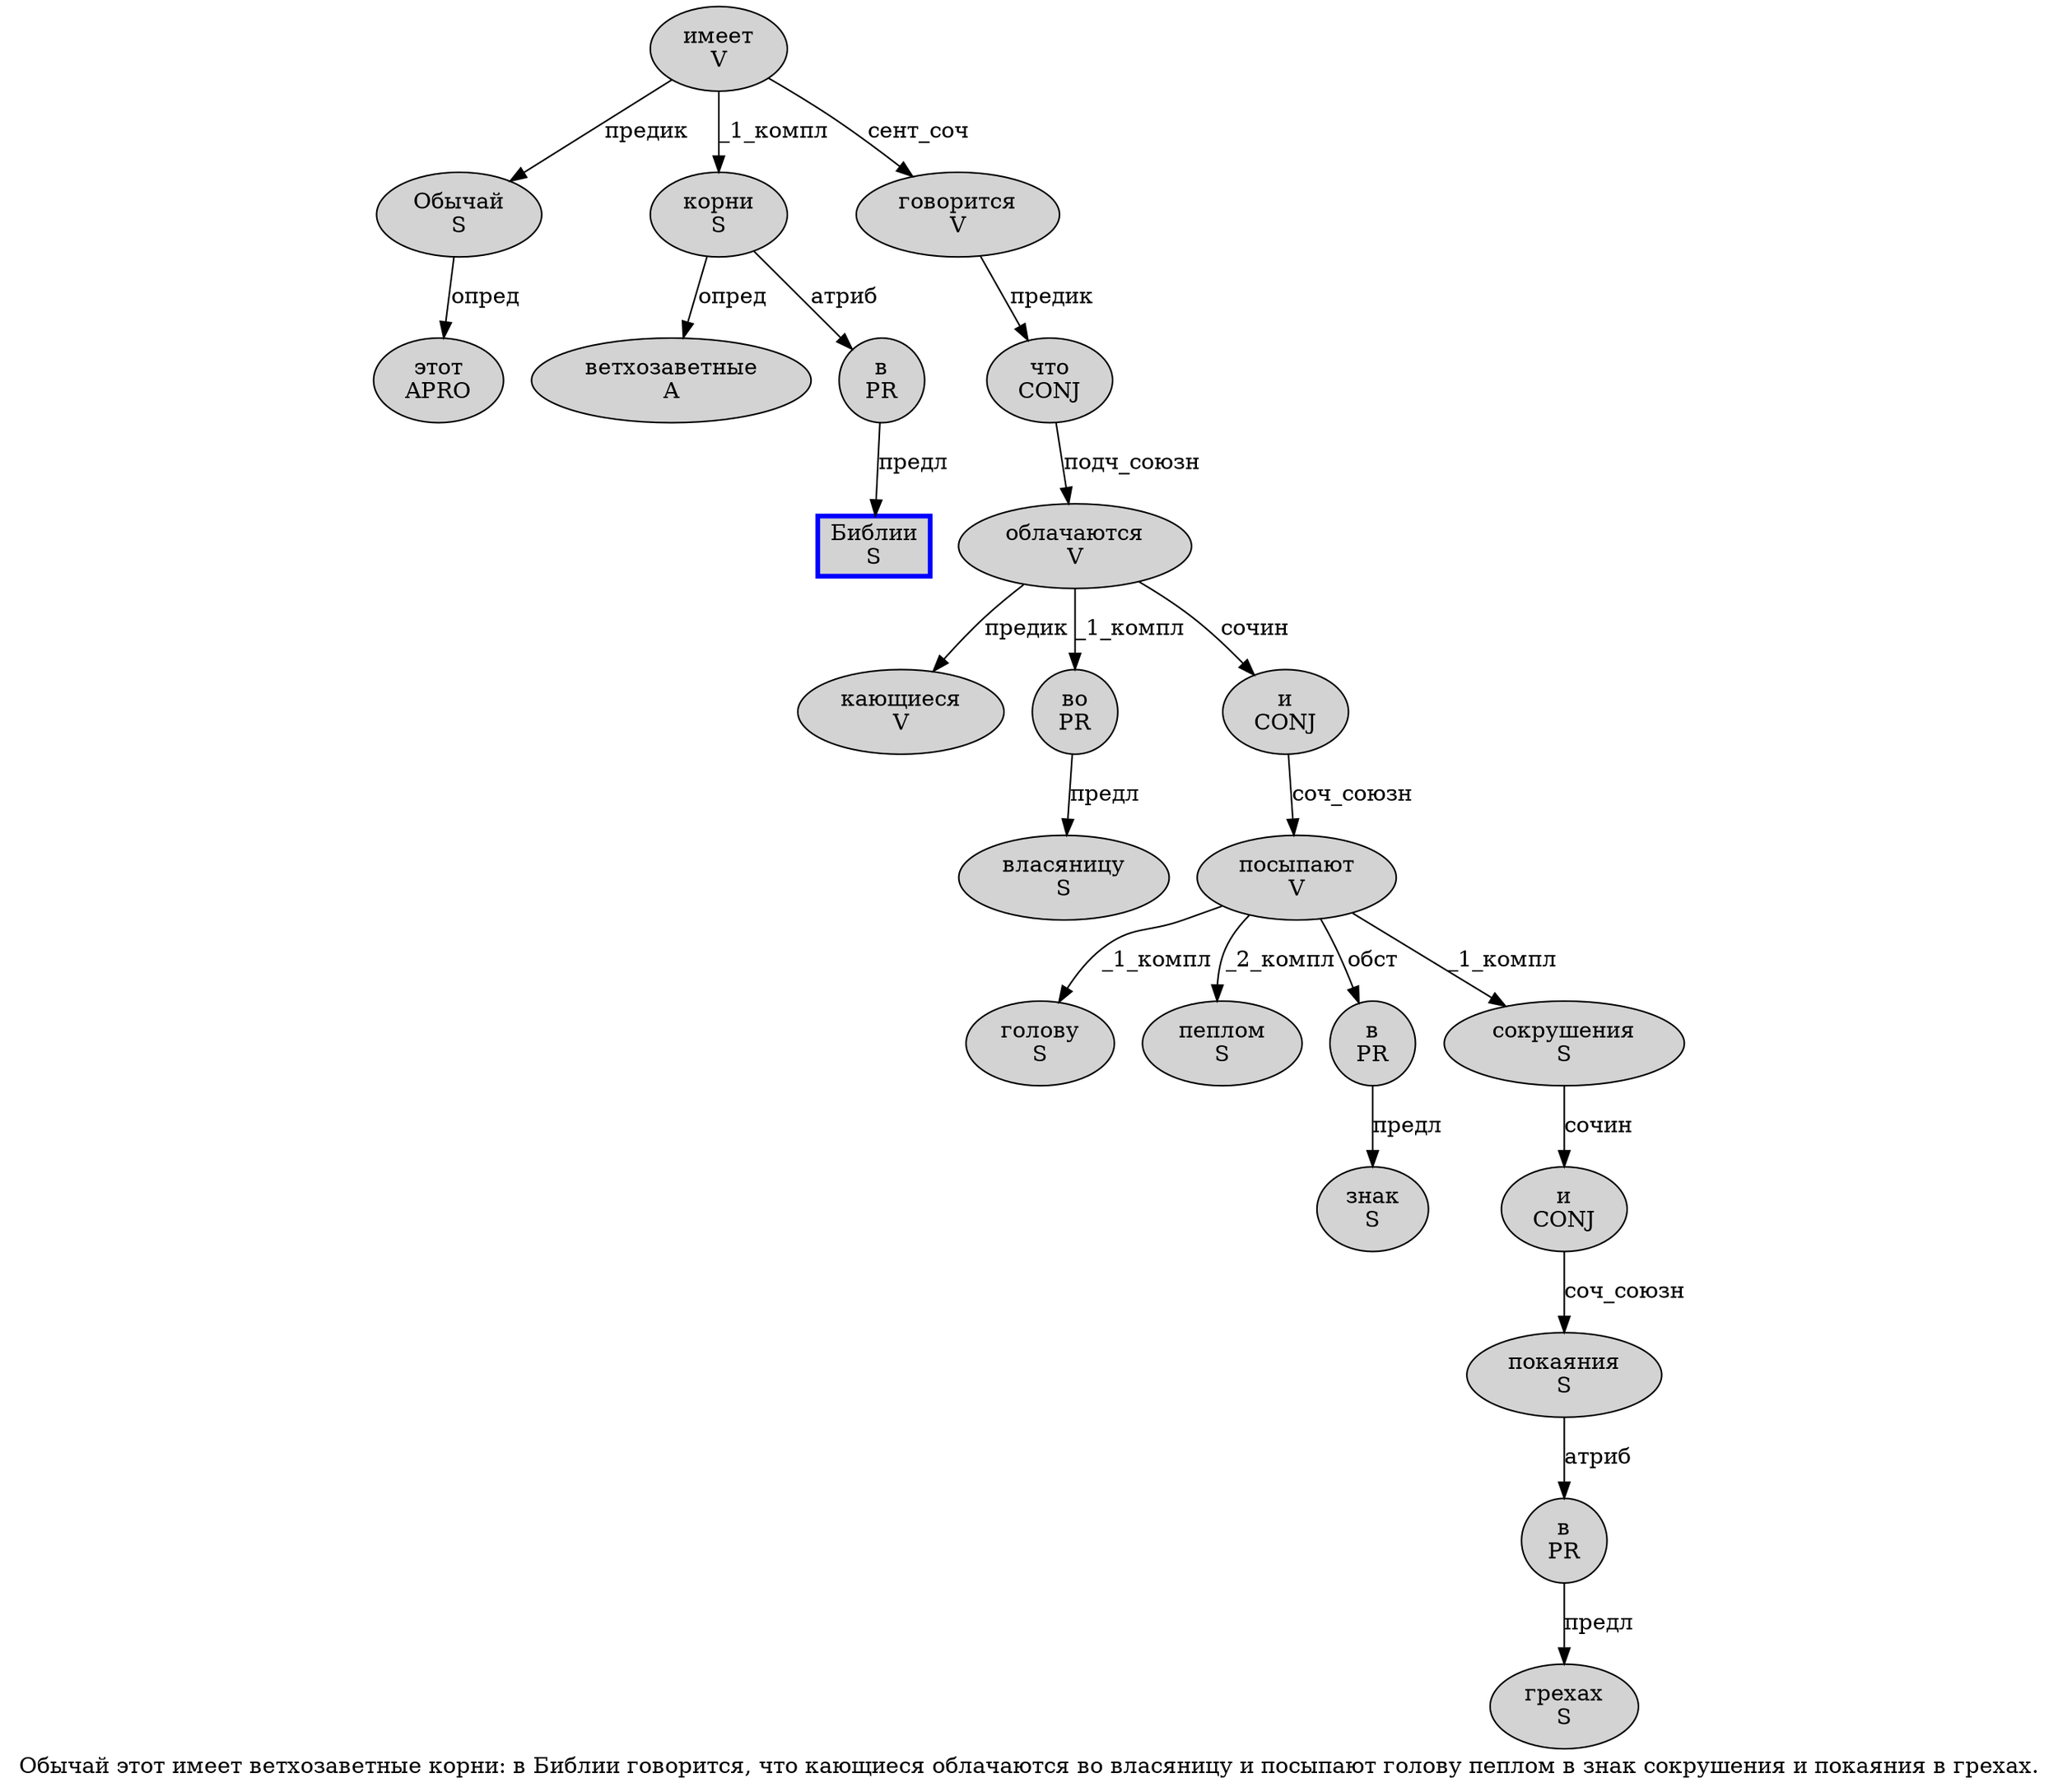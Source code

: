 digraph SENTENCE_173 {
	graph [label="Обычай этот имеет ветхозаветные корни: в Библии говорится, что кающиеся облачаются во власяницу и посыпают голову пеплом в знак сокрушения и покаяния в грехах."]
	node [style=filled]
		0 [label="Обычай
S" color="" fillcolor=lightgray penwidth=1 shape=ellipse]
		1 [label="этот
APRO" color="" fillcolor=lightgray penwidth=1 shape=ellipse]
		2 [label="имеет
V" color="" fillcolor=lightgray penwidth=1 shape=ellipse]
		3 [label="ветхозаветные
A" color="" fillcolor=lightgray penwidth=1 shape=ellipse]
		4 [label="корни
S" color="" fillcolor=lightgray penwidth=1 shape=ellipse]
		6 [label="в
PR" color="" fillcolor=lightgray penwidth=1 shape=ellipse]
		7 [label="Библии
S" color=blue fillcolor=lightgray penwidth=3 shape=box]
		8 [label="говорится
V" color="" fillcolor=lightgray penwidth=1 shape=ellipse]
		10 [label="что
CONJ" color="" fillcolor=lightgray penwidth=1 shape=ellipse]
		11 [label="кающиеся
V" color="" fillcolor=lightgray penwidth=1 shape=ellipse]
		12 [label="облачаются
V" color="" fillcolor=lightgray penwidth=1 shape=ellipse]
		13 [label="во
PR" color="" fillcolor=lightgray penwidth=1 shape=ellipse]
		14 [label="власяницу
S" color="" fillcolor=lightgray penwidth=1 shape=ellipse]
		15 [label="и
CONJ" color="" fillcolor=lightgray penwidth=1 shape=ellipse]
		16 [label="посыпают
V" color="" fillcolor=lightgray penwidth=1 shape=ellipse]
		17 [label="голову
S" color="" fillcolor=lightgray penwidth=1 shape=ellipse]
		18 [label="пеплом
S" color="" fillcolor=lightgray penwidth=1 shape=ellipse]
		19 [label="в
PR" color="" fillcolor=lightgray penwidth=1 shape=ellipse]
		20 [label="знак
S" color="" fillcolor=lightgray penwidth=1 shape=ellipse]
		21 [label="сокрушения
S" color="" fillcolor=lightgray penwidth=1 shape=ellipse]
		22 [label="и
CONJ" color="" fillcolor=lightgray penwidth=1 shape=ellipse]
		23 [label="покаяния
S" color="" fillcolor=lightgray penwidth=1 shape=ellipse]
		24 [label="в
PR" color="" fillcolor=lightgray penwidth=1 shape=ellipse]
		25 [label="грехах
S" color="" fillcolor=lightgray penwidth=1 shape=ellipse]
			16 -> 17 [label="_1_компл"]
			16 -> 18 [label="_2_компл"]
			16 -> 19 [label="обст"]
			16 -> 21 [label="_1_компл"]
			19 -> 20 [label="предл"]
			10 -> 12 [label="подч_союзн"]
			13 -> 14 [label="предл"]
			15 -> 16 [label="соч_союзн"]
			12 -> 11 [label="предик"]
			12 -> 13 [label="_1_компл"]
			12 -> 15 [label="сочин"]
			4 -> 3 [label="опред"]
			4 -> 6 [label="атриб"]
			2 -> 0 [label="предик"]
			2 -> 4 [label="_1_компл"]
			2 -> 8 [label="сент_соч"]
			0 -> 1 [label="опред"]
			21 -> 22 [label="сочин"]
			8 -> 10 [label="предик"]
			23 -> 24 [label="атриб"]
			6 -> 7 [label="предл"]
			24 -> 25 [label="предл"]
			22 -> 23 [label="соч_союзн"]
}